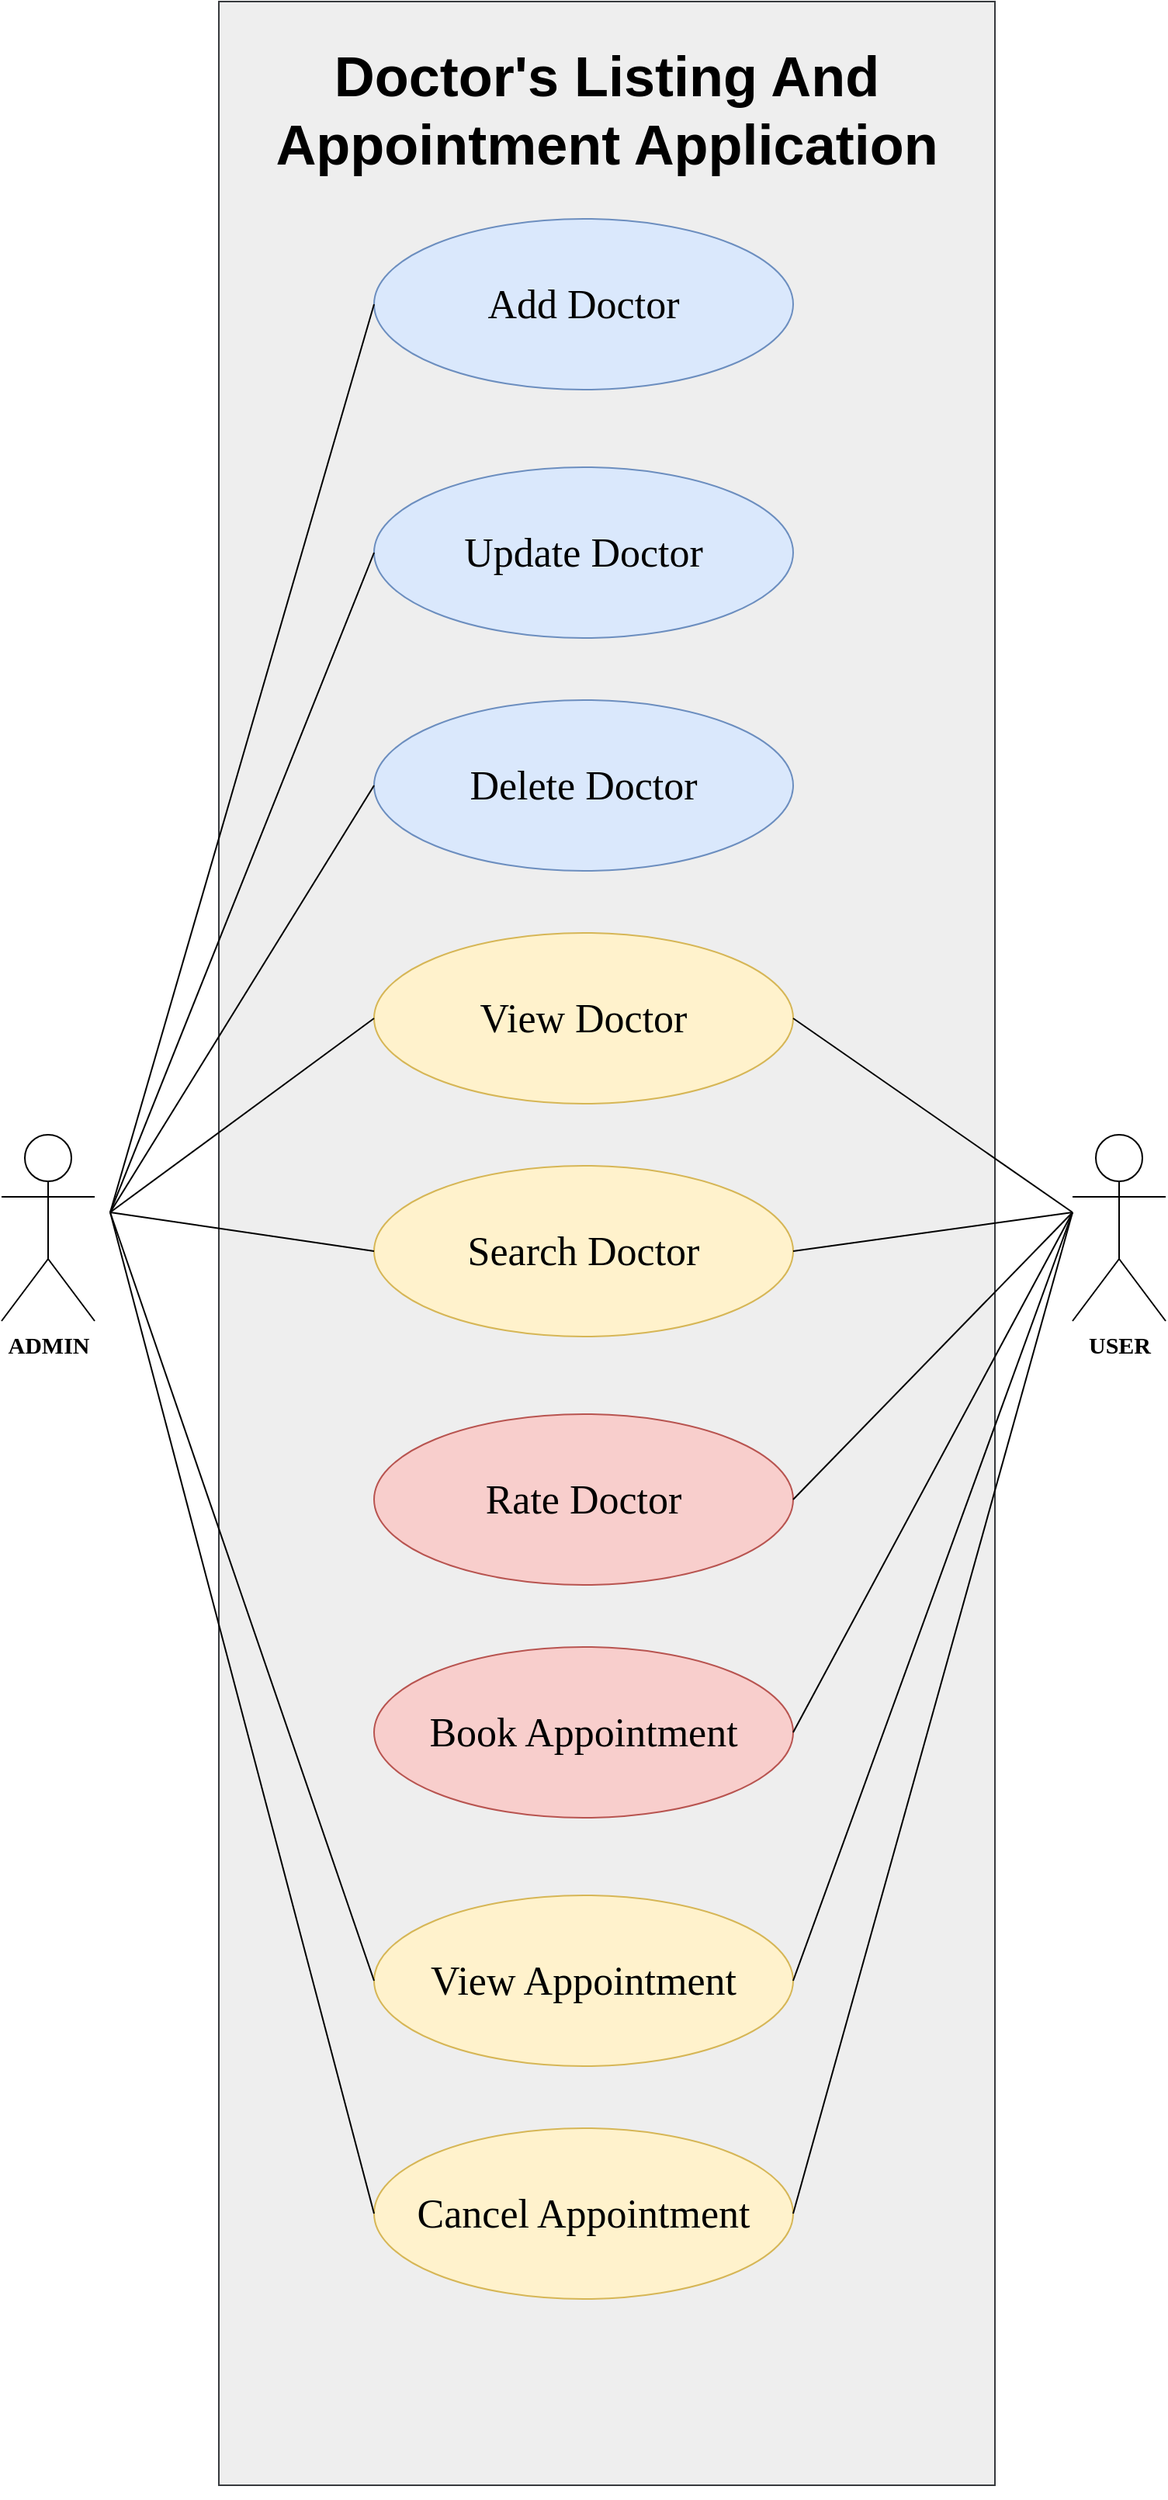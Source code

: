 <mxfile version="21.2.8" type="device">
  <diagram name="Page-1" id="3VQA9A3nZ5KF3ZDzDGrZ">
    <mxGraphModel dx="2914" dy="1440" grid="1" gridSize="10" guides="1" tooltips="1" connect="1" arrows="1" fold="1" page="1" pageScale="1" pageWidth="850" pageHeight="1100" math="0" shadow="0">
      <root>
        <mxCell id="0" />
        <mxCell id="1" parent="0" />
        <mxCell id="lkR71Ywda-iTc0acH-Cv-1" value="" style="rounded=0;whiteSpace=wrap;html=1;fillColor=#eeeeee;strokeColor=#36393d;" parent="1" vertex="1">
          <mxGeometry x="190" y="320" width="500" height="1600" as="geometry" />
        </mxCell>
        <mxCell id="lkR71Ywda-iTc0acH-Cv-2" value="&lt;b&gt;&lt;font face=&quot;Georgia&quot; style=&quot;font-size: 15px;&quot;&gt;ADMIN&lt;/font&gt;&lt;/b&gt;" style="shape=umlActor;verticalLabelPosition=bottom;verticalAlign=top;html=1;outlineConnect=0;" parent="1" vertex="1">
          <mxGeometry x="50" y="1050" width="60" height="120" as="geometry" />
        </mxCell>
        <mxCell id="lkR71Ywda-iTc0acH-Cv-7" value="&lt;b&gt;&lt;font style=&quot;font-size: 15px;&quot; face=&quot;Georgia&quot;&gt;USER&lt;/font&gt;&lt;/b&gt;" style="shape=umlActor;verticalLabelPosition=bottom;verticalAlign=top;html=1;outlineConnect=0;" parent="1" vertex="1">
          <mxGeometry x="740" y="1050" width="60" height="120" as="geometry" />
        </mxCell>
        <mxCell id="lkR71Ywda-iTc0acH-Cv-14" value="&lt;font face=&quot;Times New Roman&quot; style=&quot;font-size: 26px; font-style: normal;&quot;&gt;Add Doctor&lt;/font&gt;" style="ellipse;whiteSpace=wrap;html=1;fontStyle=2;fillColor=#dae8fc;strokeColor=#6c8ebf;" parent="1" vertex="1">
          <mxGeometry x="290" y="460" width="270" height="110" as="geometry" />
        </mxCell>
        <mxCell id="lkR71Ywda-iTc0acH-Cv-15" value="&lt;font face=&quot;Times New Roman&quot; style=&quot;font-size: 26px;&quot;&gt;Update Doctor&lt;/font&gt;" style="ellipse;whiteSpace=wrap;html=1;fillColor=#dae8fc;strokeColor=#6c8ebf;" parent="1" vertex="1">
          <mxGeometry x="290" y="620" width="270" height="110" as="geometry" />
        </mxCell>
        <mxCell id="lkR71Ywda-iTc0acH-Cv-16" value="&lt;font face=&quot;Times New Roman&quot; style=&quot;font-size: 26px;&quot;&gt;Delete Doctor&lt;/font&gt;" style="ellipse;whiteSpace=wrap;html=1;fillColor=#dae8fc;strokeColor=#6c8ebf;" parent="1" vertex="1">
          <mxGeometry x="290" y="770" width="270" height="110" as="geometry" />
        </mxCell>
        <mxCell id="lkR71Ywda-iTc0acH-Cv-17" value="&lt;font face=&quot;Times New Roman&quot; style=&quot;font-size: 26px;&quot;&gt;View Doctor&lt;/font&gt;" style="ellipse;whiteSpace=wrap;html=1;fillColor=#fff2cc;strokeColor=#d6b656;" parent="1" vertex="1">
          <mxGeometry x="290" y="920" width="270" height="110" as="geometry" />
        </mxCell>
        <mxCell id="lkR71Ywda-iTc0acH-Cv-18" value="&lt;font face=&quot;Times New Roman&quot; style=&quot;font-size: 26px;&quot;&gt;Search Doctor&lt;/font&gt;" style="ellipse;whiteSpace=wrap;html=1;fillColor=#fff2cc;strokeColor=#d6b656;" parent="1" vertex="1">
          <mxGeometry x="290" y="1070" width="270" height="110" as="geometry" />
        </mxCell>
        <mxCell id="lkR71Ywda-iTc0acH-Cv-20" value="&lt;font face=&quot;Times New Roman&quot; style=&quot;font-size: 26px;&quot;&gt;Rate Doctor&lt;/font&gt;" style="ellipse;whiteSpace=wrap;html=1;fillColor=#f8cecc;strokeColor=#b85450;" parent="1" vertex="1">
          <mxGeometry x="290" y="1230" width="270" height="110" as="geometry" />
        </mxCell>
        <mxCell id="lkR71Ywda-iTc0acH-Cv-21" value="&lt;font face=&quot;Times New Roman&quot; style=&quot;font-size: 26px;&quot;&gt;Book Appointment&lt;/font&gt;" style="ellipse;whiteSpace=wrap;html=1;fillColor=#f8cecc;strokeColor=#b85450;" parent="1" vertex="1">
          <mxGeometry x="290" y="1380" width="270" height="110" as="geometry" />
        </mxCell>
        <mxCell id="lkR71Ywda-iTc0acH-Cv-22" style="edgeStyle=orthogonalEdgeStyle;rounded=0;orthogonalLoop=1;jettySize=auto;html=1;exitX=0.5;exitY=1;exitDx=0;exitDy=0;" parent="1" source="lkR71Ywda-iTc0acH-Cv-1" target="lkR71Ywda-iTc0acH-Cv-1" edge="1">
          <mxGeometry relative="1" as="geometry" />
        </mxCell>
        <mxCell id="lkR71Ywda-iTc0acH-Cv-23" style="edgeStyle=orthogonalEdgeStyle;rounded=0;orthogonalLoop=1;jettySize=auto;html=1;exitX=0.5;exitY=1;exitDx=0;exitDy=0;" parent="1" source="lkR71Ywda-iTc0acH-Cv-1" target="lkR71Ywda-iTc0acH-Cv-1" edge="1">
          <mxGeometry relative="1" as="geometry" />
        </mxCell>
        <mxCell id="lkR71Ywda-iTc0acH-Cv-26" value="" style="endArrow=none;html=1;rounded=0;entryX=0;entryY=0.5;entryDx=0;entryDy=0;" parent="1" target="lkR71Ywda-iTc0acH-Cv-14" edge="1">
          <mxGeometry width="50" height="50" relative="1" as="geometry">
            <mxPoint x="120" y="1100" as="sourcePoint" />
            <mxPoint x="190" y="990" as="targetPoint" />
          </mxGeometry>
        </mxCell>
        <mxCell id="lkR71Ywda-iTc0acH-Cv-28" value="&lt;font face=&quot;Times New Roman&quot; style=&quot;font-size: 26px;&quot;&gt;Cancel Appointment&lt;/font&gt;" style="ellipse;whiteSpace=wrap;html=1;fillColor=#fff2cc;strokeColor=#d6b656;" parent="1" vertex="1">
          <mxGeometry x="290" y="1690" width="270" height="110" as="geometry" />
        </mxCell>
        <mxCell id="lkR71Ywda-iTc0acH-Cv-29" value="&lt;font face=&quot;Times New Roman&quot; style=&quot;font-size: 26px;&quot;&gt;View Appointment&lt;/font&gt;" style="ellipse;whiteSpace=wrap;html=1;fillColor=#fff2cc;strokeColor=#d6b656;" parent="1" vertex="1">
          <mxGeometry x="290" y="1540" width="270" height="110" as="geometry" />
        </mxCell>
        <mxCell id="lkR71Ywda-iTc0acH-Cv-31" value="" style="endArrow=none;html=1;rounded=0;entryX=0;entryY=0.5;entryDx=0;entryDy=0;" parent="1" target="lkR71Ywda-iTc0acH-Cv-15" edge="1">
          <mxGeometry width="50" height="50" relative="1" as="geometry">
            <mxPoint x="120" y="1100" as="sourcePoint" />
            <mxPoint x="170" y="1050" as="targetPoint" />
          </mxGeometry>
        </mxCell>
        <mxCell id="lkR71Ywda-iTc0acH-Cv-32" value="" style="endArrow=none;html=1;rounded=0;entryX=0;entryY=0.5;entryDx=0;entryDy=0;" parent="1" target="lkR71Ywda-iTc0acH-Cv-16" edge="1">
          <mxGeometry width="50" height="50" relative="1" as="geometry">
            <mxPoint x="120" y="1100" as="sourcePoint" />
            <mxPoint x="170" y="1050" as="targetPoint" />
          </mxGeometry>
        </mxCell>
        <mxCell id="lkR71Ywda-iTc0acH-Cv-33" value="" style="endArrow=none;html=1;rounded=0;entryX=0;entryY=0.5;entryDx=0;entryDy=0;" parent="1" target="lkR71Ywda-iTc0acH-Cv-17" edge="1">
          <mxGeometry width="50" height="50" relative="1" as="geometry">
            <mxPoint x="120" y="1100" as="sourcePoint" />
            <mxPoint x="170" y="1050" as="targetPoint" />
          </mxGeometry>
        </mxCell>
        <mxCell id="lkR71Ywda-iTc0acH-Cv-34" value="" style="endArrow=none;html=1;rounded=0;entryX=0;entryY=0.5;entryDx=0;entryDy=0;" parent="1" target="lkR71Ywda-iTc0acH-Cv-18" edge="1">
          <mxGeometry width="50" height="50" relative="1" as="geometry">
            <mxPoint x="120" y="1100" as="sourcePoint" />
            <mxPoint x="180.711" y="1110" as="targetPoint" />
            <Array as="points" />
          </mxGeometry>
        </mxCell>
        <mxCell id="lkR71Ywda-iTc0acH-Cv-35" value="" style="endArrow=none;html=1;rounded=0;exitX=0;exitY=0.5;exitDx=0;exitDy=0;" parent="1" source="lkR71Ywda-iTc0acH-Cv-29" edge="1">
          <mxGeometry width="50" height="50" relative="1" as="geometry">
            <mxPoint x="140" y="1250" as="sourcePoint" />
            <mxPoint x="120" y="1100" as="targetPoint" />
          </mxGeometry>
        </mxCell>
        <mxCell id="lkR71Ywda-iTc0acH-Cv-36" value="" style="endArrow=none;html=1;rounded=0;exitX=0;exitY=0.5;exitDx=0;exitDy=0;" parent="1" source="lkR71Ywda-iTc0acH-Cv-28" edge="1">
          <mxGeometry width="50" height="50" relative="1" as="geometry">
            <mxPoint x="110" y="1390" as="sourcePoint" />
            <mxPoint x="120" y="1100" as="targetPoint" />
          </mxGeometry>
        </mxCell>
        <mxCell id="lkR71Ywda-iTc0acH-Cv-37" value="" style="endArrow=none;html=1;rounded=0;entryX=1;entryY=0.5;entryDx=0;entryDy=0;" parent="1" target="lkR71Ywda-iTc0acH-Cv-17" edge="1">
          <mxGeometry width="50" height="50" relative="1" as="geometry">
            <mxPoint x="740" y="1100" as="sourcePoint" />
            <mxPoint x="750" y="1040" as="targetPoint" />
          </mxGeometry>
        </mxCell>
        <mxCell id="lkR71Ywda-iTc0acH-Cv-38" value="" style="endArrow=none;html=1;rounded=0;exitX=1;exitY=0.5;exitDx=0;exitDy=0;" parent="1" source="lkR71Ywda-iTc0acH-Cv-18" edge="1">
          <mxGeometry width="50" height="50" relative="1" as="geometry">
            <mxPoint x="680" y="1150" as="sourcePoint" />
            <mxPoint x="740" y="1100" as="targetPoint" />
          </mxGeometry>
        </mxCell>
        <mxCell id="lkR71Ywda-iTc0acH-Cv-40" value="" style="endArrow=none;html=1;rounded=0;exitX=1;exitY=0.5;exitDx=0;exitDy=0;" parent="1" source="lkR71Ywda-iTc0acH-Cv-20" edge="1">
          <mxGeometry width="50" height="50" relative="1" as="geometry">
            <mxPoint x="660" y="1210" as="sourcePoint" />
            <mxPoint x="740" y="1100" as="targetPoint" />
          </mxGeometry>
        </mxCell>
        <mxCell id="lkR71Ywda-iTc0acH-Cv-41" value="" style="endArrow=none;html=1;rounded=0;exitX=1;exitY=0.5;exitDx=0;exitDy=0;" parent="1" source="lkR71Ywda-iTc0acH-Cv-21" edge="1">
          <mxGeometry width="50" height="50" relative="1" as="geometry">
            <mxPoint x="590" y="1440" as="sourcePoint" />
            <mxPoint x="740" y="1100" as="targetPoint" />
          </mxGeometry>
        </mxCell>
        <mxCell id="lkR71Ywda-iTc0acH-Cv-42" value="" style="endArrow=none;html=1;rounded=0;exitX=1;exitY=0.5;exitDx=0;exitDy=0;" parent="1" source="lkR71Ywda-iTc0acH-Cv-29" edge="1">
          <mxGeometry width="50" height="50" relative="1" as="geometry">
            <mxPoint x="580" y="1580" as="sourcePoint" />
            <mxPoint x="740" y="1100" as="targetPoint" />
          </mxGeometry>
        </mxCell>
        <mxCell id="lkR71Ywda-iTc0acH-Cv-43" value="" style="endArrow=none;html=1;rounded=0;exitX=1;exitY=0.5;exitDx=0;exitDy=0;" parent="1" source="lkR71Ywda-iTc0acH-Cv-28" edge="1">
          <mxGeometry width="50" height="50" relative="1" as="geometry">
            <mxPoint x="580" y="1740" as="sourcePoint" />
            <mxPoint x="740" y="1100" as="targetPoint" />
          </mxGeometry>
        </mxCell>
        <mxCell id="ZY27vaJaALnYPTDVeHpE-1" value="&lt;h1&gt;&lt;font style=&quot;font-size: 36px;&quot;&gt;&lt;b style=&quot;&quot;&gt;Doctor&#39;s Listing And Appointment Application&lt;/b&gt;&lt;/font&gt;&lt;/h1&gt;" style="text;html=1;strokeColor=none;fillColor=none;align=center;verticalAlign=middle;whiteSpace=wrap;rounded=0;" parent="1" vertex="1">
          <mxGeometry x="190" y="330" width="500" height="120" as="geometry" />
        </mxCell>
      </root>
    </mxGraphModel>
  </diagram>
</mxfile>
